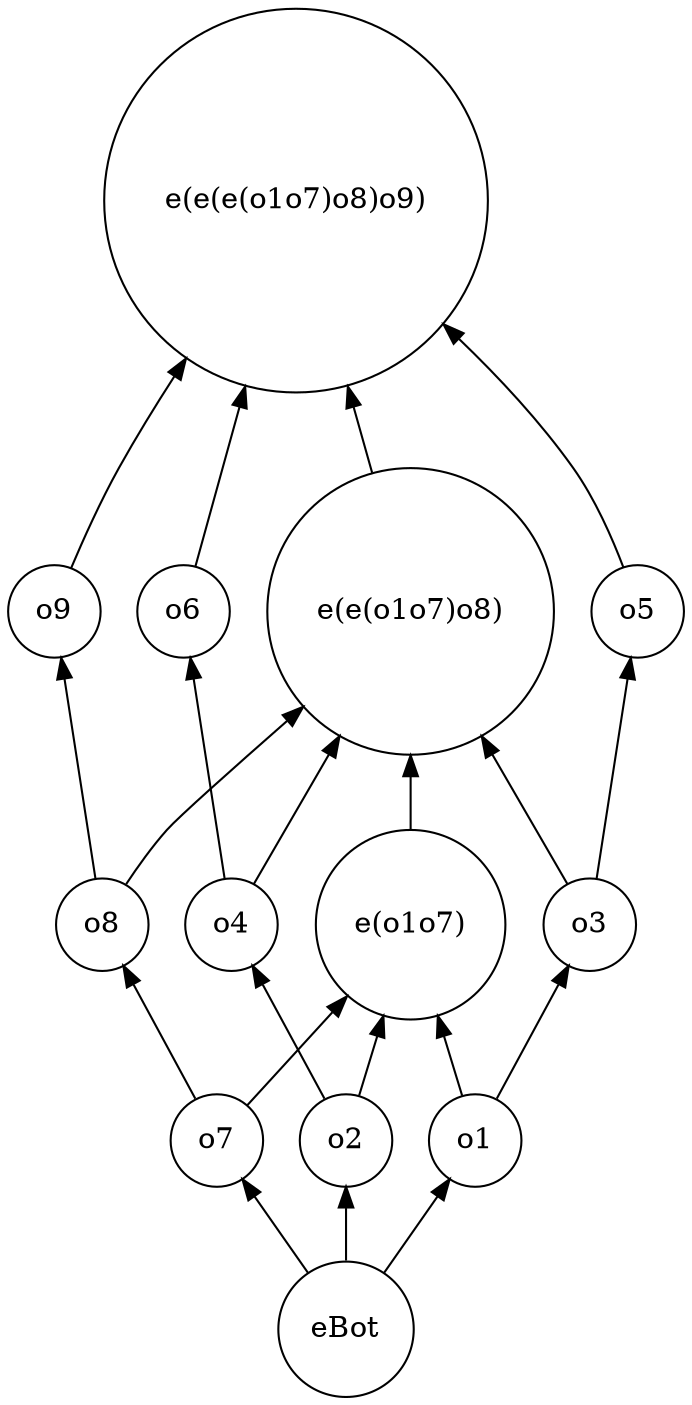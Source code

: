 strict digraph cla_v2_df_step1 {
	rankdir=BT
	o4 [shape=circle]
	o9 [shape=circle]
	o6 [shape=circle]
	o1 [shape=circle]
	eBot [shape=circle]
	o8 [shape=circle]
	"e(e(o1o7)o8)" [shape=circle]
	o7 [shape=circle]
	"e(o1o7)" [shape=circle]
	o5 [shape=circle]
	o2 [shape=circle]
	"e(e(e(o1o7)o8)o9)" [shape=circle]
	o3 [shape=circle]
	o2 -> o4
	o8 -> o9
	o4 -> o6
	eBot -> o1
	o7 -> o8
	o4 -> "e(e(o1o7)o8)"
	o8 -> "e(e(o1o7)o8)"
	"e(o1o7)" -> "e(e(o1o7)o8)"
	o3 -> "e(e(o1o7)o8)"
	eBot -> o7
	o2 -> "e(o1o7)"
	o7 -> "e(o1o7)"
	o1 -> "e(o1o7)"
	o3 -> o5
	eBot -> o2
	o5 -> "e(e(e(o1o7)o8)o9)"
	o9 -> "e(e(e(o1o7)o8)o9)"
	o6 -> "e(e(e(o1o7)o8)o9)"
	"e(e(o1o7)o8)" -> "e(e(e(o1o7)o8)o9)"
	o1 -> o3
}
